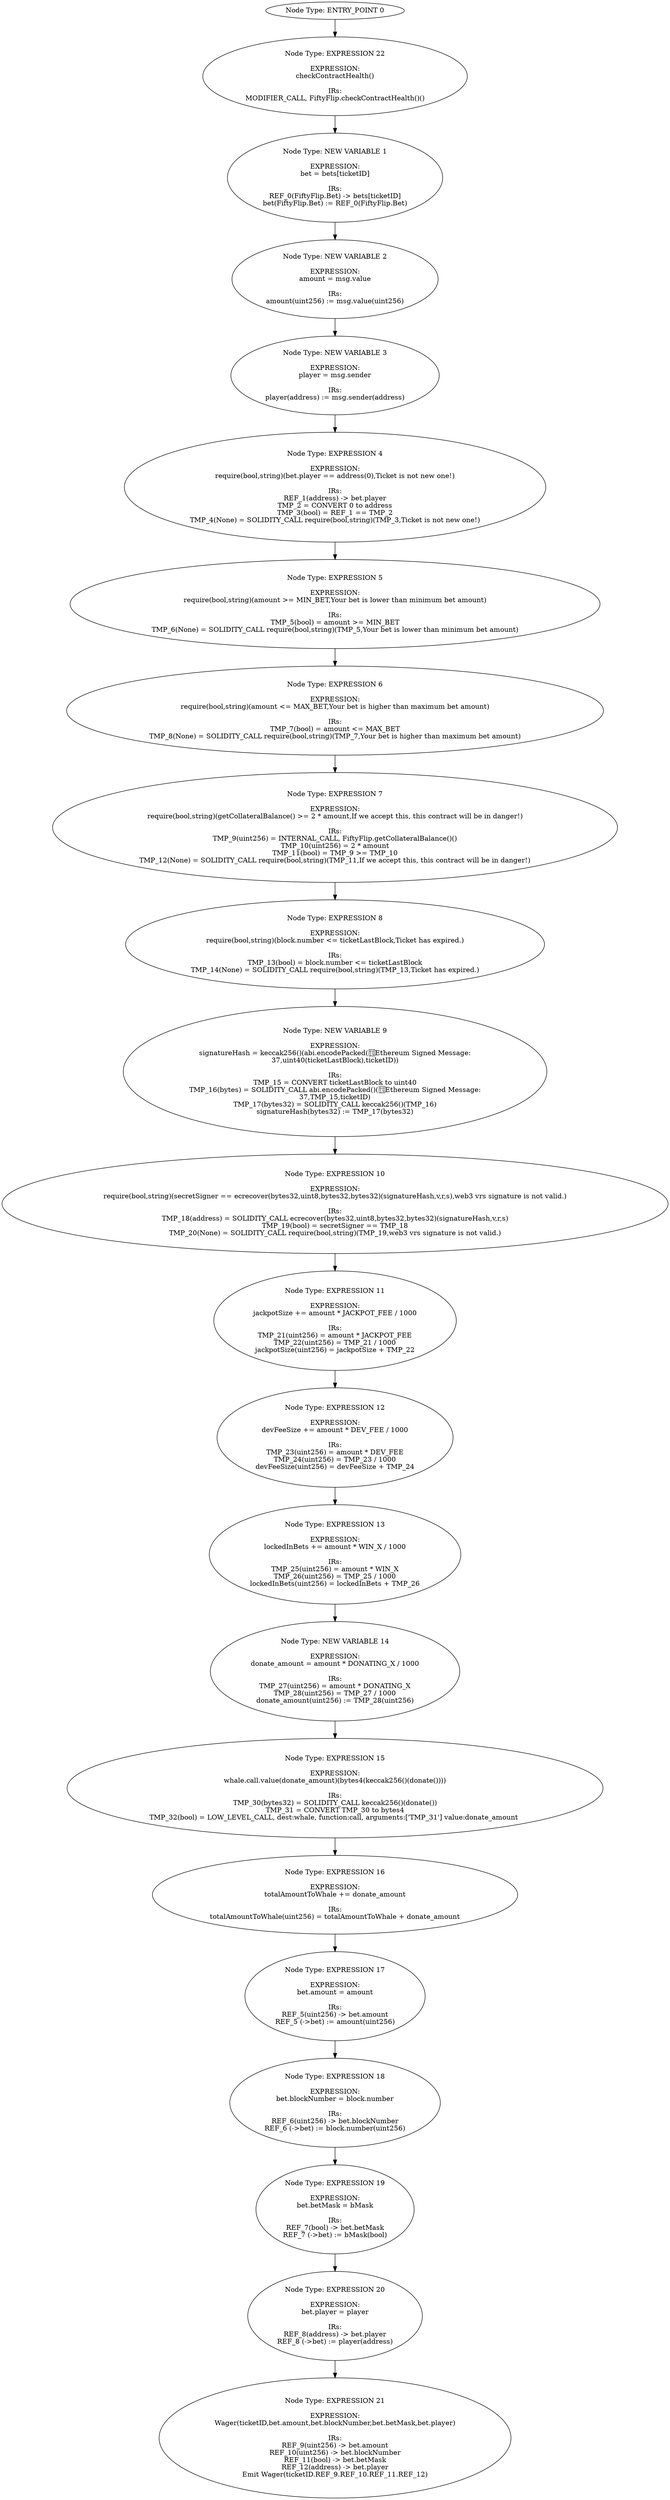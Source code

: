 digraph{
0[label="Node Type: ENTRY_POINT 0
"];
0->22;
1[label="Node Type: NEW VARIABLE 1

EXPRESSION:
bet = bets[ticketID]

IRs:
REF_0(FiftyFlip.Bet) -> bets[ticketID]
bet(FiftyFlip.Bet) := REF_0(FiftyFlip.Bet)"];
1->2;
2[label="Node Type: NEW VARIABLE 2

EXPRESSION:
amount = msg.value

IRs:
amount(uint256) := msg.value(uint256)"];
2->3;
3[label="Node Type: NEW VARIABLE 3

EXPRESSION:
player = msg.sender

IRs:
player(address) := msg.sender(address)"];
3->4;
4[label="Node Type: EXPRESSION 4

EXPRESSION:
require(bool,string)(bet.player == address(0),Ticket is not new one!)

IRs:
REF_1(address) -> bet.player
TMP_2 = CONVERT 0 to address
TMP_3(bool) = REF_1 == TMP_2
TMP_4(None) = SOLIDITY_CALL require(bool,string)(TMP_3,Ticket is not new one!)"];
4->5;
5[label="Node Type: EXPRESSION 5

EXPRESSION:
require(bool,string)(amount >= MIN_BET,Your bet is lower than minimum bet amount)

IRs:
TMP_5(bool) = amount >= MIN_BET
TMP_6(None) = SOLIDITY_CALL require(bool,string)(TMP_5,Your bet is lower than minimum bet amount)"];
5->6;
6[label="Node Type: EXPRESSION 6

EXPRESSION:
require(bool,string)(amount <= MAX_BET,Your bet is higher than maximum bet amount)

IRs:
TMP_7(bool) = amount <= MAX_BET
TMP_8(None) = SOLIDITY_CALL require(bool,string)(TMP_7,Your bet is higher than maximum bet amount)"];
6->7;
7[label="Node Type: EXPRESSION 7

EXPRESSION:
require(bool,string)(getCollateralBalance() >= 2 * amount,If we accept this, this contract will be in danger!)

IRs:
TMP_9(uint256) = INTERNAL_CALL, FiftyFlip.getCollateralBalance()()
TMP_10(uint256) = 2 * amount
TMP_11(bool) = TMP_9 >= TMP_10
TMP_12(None) = SOLIDITY_CALL require(bool,string)(TMP_11,If we accept this, this contract will be in danger!)"];
7->8;
8[label="Node Type: EXPRESSION 8

EXPRESSION:
require(bool,string)(block.number <= ticketLastBlock,Ticket has expired.)

IRs:
TMP_13(bool) = block.number <= ticketLastBlock
TMP_14(None) = SOLIDITY_CALL require(bool,string)(TMP_13,Ticket has expired.)"];
8->9;
9[label="Node Type: NEW VARIABLE 9

EXPRESSION:
signatureHash = keccak256()(abi.encodePacked(Ethereum Signed Message:
37,uint40(ticketLastBlock),ticketID))

IRs:
TMP_15 = CONVERT ticketLastBlock to uint40
TMP_16(bytes) = SOLIDITY_CALL abi.encodePacked()(Ethereum Signed Message:
37,TMP_15,ticketID)
TMP_17(bytes32) = SOLIDITY_CALL keccak256()(TMP_16)
signatureHash(bytes32) := TMP_17(bytes32)"];
9->10;
10[label="Node Type: EXPRESSION 10

EXPRESSION:
require(bool,string)(secretSigner == ecrecover(bytes32,uint8,bytes32,bytes32)(signatureHash,v,r,s),web3 vrs signature is not valid.)

IRs:
TMP_18(address) = SOLIDITY_CALL ecrecover(bytes32,uint8,bytes32,bytes32)(signatureHash,v,r,s)
TMP_19(bool) = secretSigner == TMP_18
TMP_20(None) = SOLIDITY_CALL require(bool,string)(TMP_19,web3 vrs signature is not valid.)"];
10->11;
11[label="Node Type: EXPRESSION 11

EXPRESSION:
jackpotSize += amount * JACKPOT_FEE / 1000

IRs:
TMP_21(uint256) = amount * JACKPOT_FEE
TMP_22(uint256) = TMP_21 / 1000
jackpotSize(uint256) = jackpotSize + TMP_22"];
11->12;
12[label="Node Type: EXPRESSION 12

EXPRESSION:
devFeeSize += amount * DEV_FEE / 1000

IRs:
TMP_23(uint256) = amount * DEV_FEE
TMP_24(uint256) = TMP_23 / 1000
devFeeSize(uint256) = devFeeSize + TMP_24"];
12->13;
13[label="Node Type: EXPRESSION 13

EXPRESSION:
lockedInBets += amount * WIN_X / 1000

IRs:
TMP_25(uint256) = amount * WIN_X
TMP_26(uint256) = TMP_25 / 1000
lockedInBets(uint256) = lockedInBets + TMP_26"];
13->14;
14[label="Node Type: NEW VARIABLE 14

EXPRESSION:
donate_amount = amount * DONATING_X / 1000

IRs:
TMP_27(uint256) = amount * DONATING_X
TMP_28(uint256) = TMP_27 / 1000
donate_amount(uint256) := TMP_28(uint256)"];
14->15;
15[label="Node Type: EXPRESSION 15

EXPRESSION:
whale.call.value(donate_amount)(bytes4(keccak256()(donate())))

IRs:
TMP_30(bytes32) = SOLIDITY_CALL keccak256()(donate())
TMP_31 = CONVERT TMP_30 to bytes4
TMP_32(bool) = LOW_LEVEL_CALL, dest:whale, function:call, arguments:['TMP_31'] value:donate_amount "];
15->16;
16[label="Node Type: EXPRESSION 16

EXPRESSION:
totalAmountToWhale += donate_amount

IRs:
totalAmountToWhale(uint256) = totalAmountToWhale + donate_amount"];
16->17;
17[label="Node Type: EXPRESSION 17

EXPRESSION:
bet.amount = amount

IRs:
REF_5(uint256) -> bet.amount
REF_5 (->bet) := amount(uint256)"];
17->18;
18[label="Node Type: EXPRESSION 18

EXPRESSION:
bet.blockNumber = block.number

IRs:
REF_6(uint256) -> bet.blockNumber
REF_6 (->bet) := block.number(uint256)"];
18->19;
19[label="Node Type: EXPRESSION 19

EXPRESSION:
bet.betMask = bMask

IRs:
REF_7(bool) -> bet.betMask
REF_7 (->bet) := bMask(bool)"];
19->20;
20[label="Node Type: EXPRESSION 20

EXPRESSION:
bet.player = player

IRs:
REF_8(address) -> bet.player
REF_8 (->bet) := player(address)"];
20->21;
21[label="Node Type: EXPRESSION 21

EXPRESSION:
Wager(ticketID,bet.amount,bet.blockNumber,bet.betMask,bet.player)

IRs:
REF_9(uint256) -> bet.amount
REF_10(uint256) -> bet.blockNumber
REF_11(bool) -> bet.betMask
REF_12(address) -> bet.player
Emit Wager(ticketID.REF_9.REF_10.REF_11.REF_12)"];
22[label="Node Type: EXPRESSION 22

EXPRESSION:
checkContractHealth()

IRs:
MODIFIER_CALL, FiftyFlip.checkContractHealth()()"];
22->1;
}
